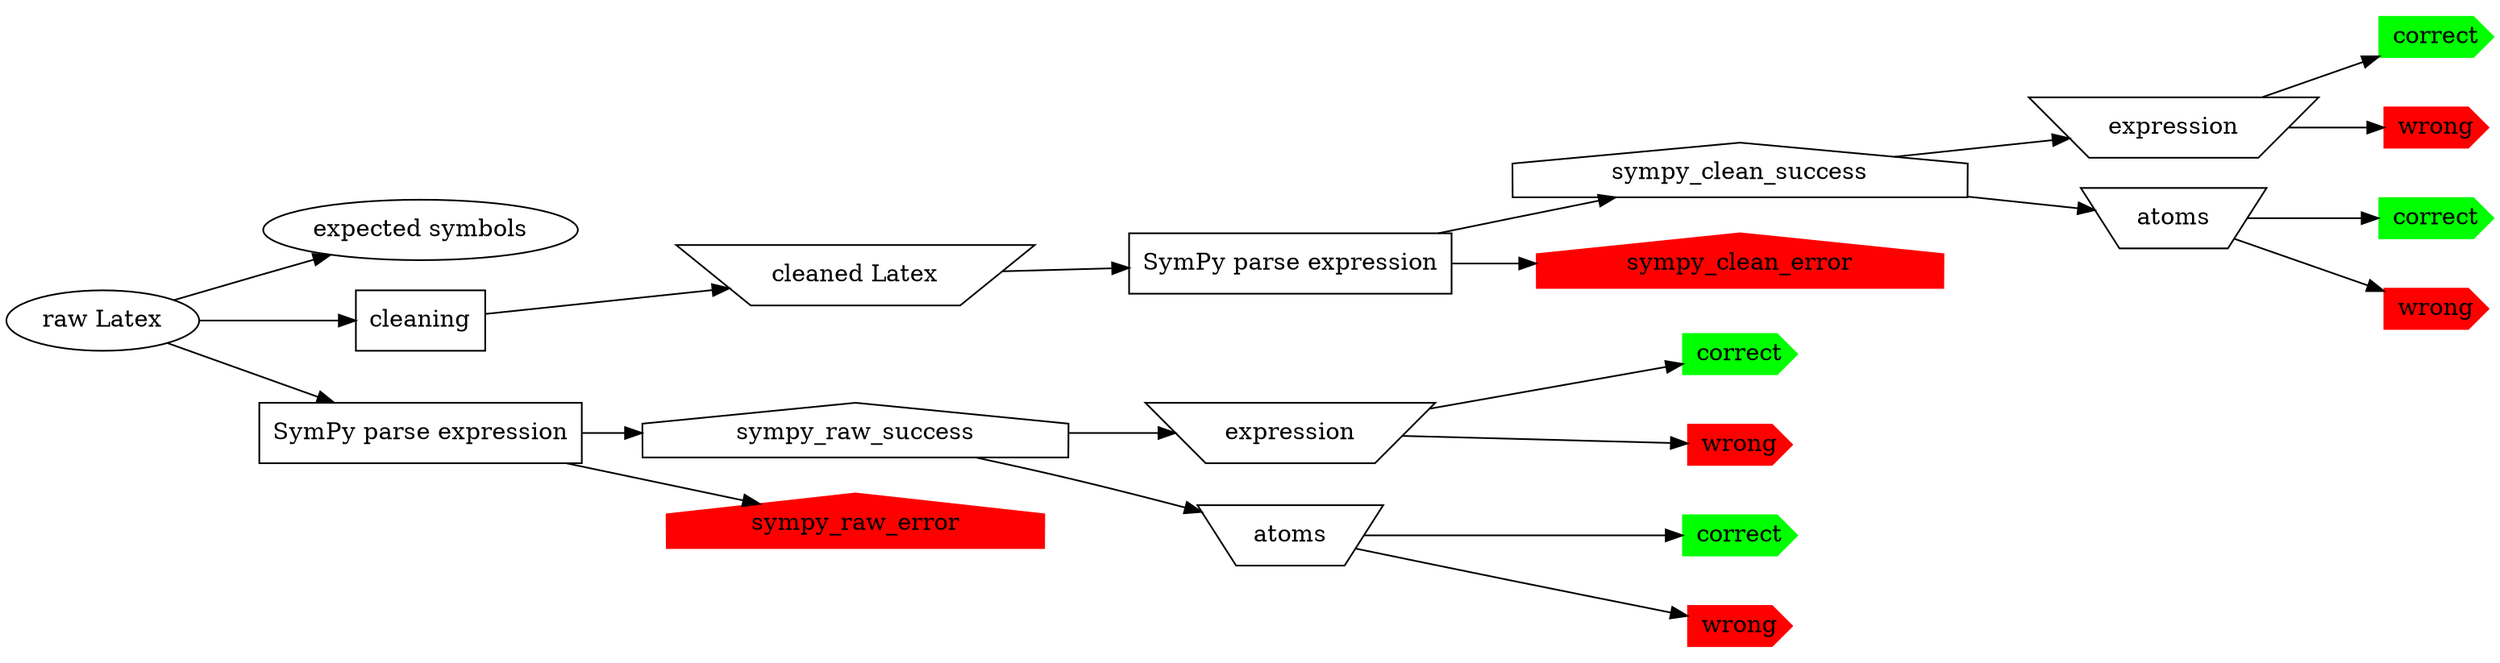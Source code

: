 digraph G {
    rankdir="LR";

  "raw Latex" [shape="oval"]; // manual
  "expected symbols" [shape="oval"]; // manual
  
  "raw Latex" -> "expected symbols";
  
  "cleaning" [shape="rectangle"]; // action
  
  "raw Latex" -> "cleaning";
 
  "cleaned Latex" [shape="invtrapezium"]; // intermediate file
  
  "cleaning" -> "cleaned Latex";
  
  sympy_parse_raw [shape="rectangle" label="SymPy parse expression"]; // action
  
  "raw Latex" -> sympy_parse_raw;

  sympy_parse_clean [shape="rectangle" label="SymPy parse expression"]; // action
 
  "cleaned Latex" ->  sympy_parse_clean;

  sympy_raw_success [shape="house"];
  sympy_raw_error [shape="house" style=filled color=red];

  sympy_parse_raw -> sympy_raw_success;
  sympy_parse_raw -> sympy_raw_error;

  sympy_clean_success [shape="house"];
  sympy_clean_error [shape="house" style=filled color=red];
  
  sympy_parse_clean -> sympy_clean_success;
  sympy_parse_clean -> sympy_clean_error;
  
  raw_sympy_expr  [label="expression" shape="invtrapezium"]; // intermediate file
  raw_sympy_atoms  [label="atoms" shape="invtrapezium"]; // intermediate file

  sympy_raw_success -> raw_sympy_expr;
  sympy_raw_success -> raw_sympy_atoms;

  clean_sympy_expr  [label="expression" shape="invtrapezium"]; // intermediate file
  clean_sympy_atoms  [label="atoms" shape="invtrapezium"]; // intermediate file
  
  sympy_clean_success -> clean_sympy_expr;
  sympy_clean_success -> clean_sympy_atoms;
  
  sympy_clean_expr_correct [shape=cds style=filled color=green, label="correct"];
  sympy_clean_expr_wrong [shape=cds style=filled color=red, label="wrong"];
 
  clean_sympy_expr -> sympy_clean_expr_correct;
  clean_sympy_expr -> sympy_clean_expr_wrong;

  sympy_clean_atoms_correct [shape=cds style=filled color=green, label="correct"];
  sympy_clean_atoms_wrong [shape=cds style=filled color=red, label="wrong"];
 
  clean_sympy_atoms -> sympy_clean_atoms_correct;
  clean_sympy_atoms -> sympy_clean_atoms_wrong;
 
  sympy_raw_expr_correct [shape=cds style=filled color=green, label="correct"];
  sympy_raw_expr_wrong [shape=cds style=filled color=red, label="wrong"];
 
  raw_sympy_expr -> sympy_raw_expr_correct;
  raw_sympy_expr -> sympy_raw_expr_wrong;

  sympy_raw_atoms_correct [shape=cds style=filled color=green, label="correct"];
  sympy_raw_atoms_wrong [shape=cds style=filled color=red, label="wrong"];
 
  raw_sympy_atoms -> sympy_raw_atoms_correct;
  raw_sympy_atoms -> sympy_raw_atoms_wrong;
 
  
}
